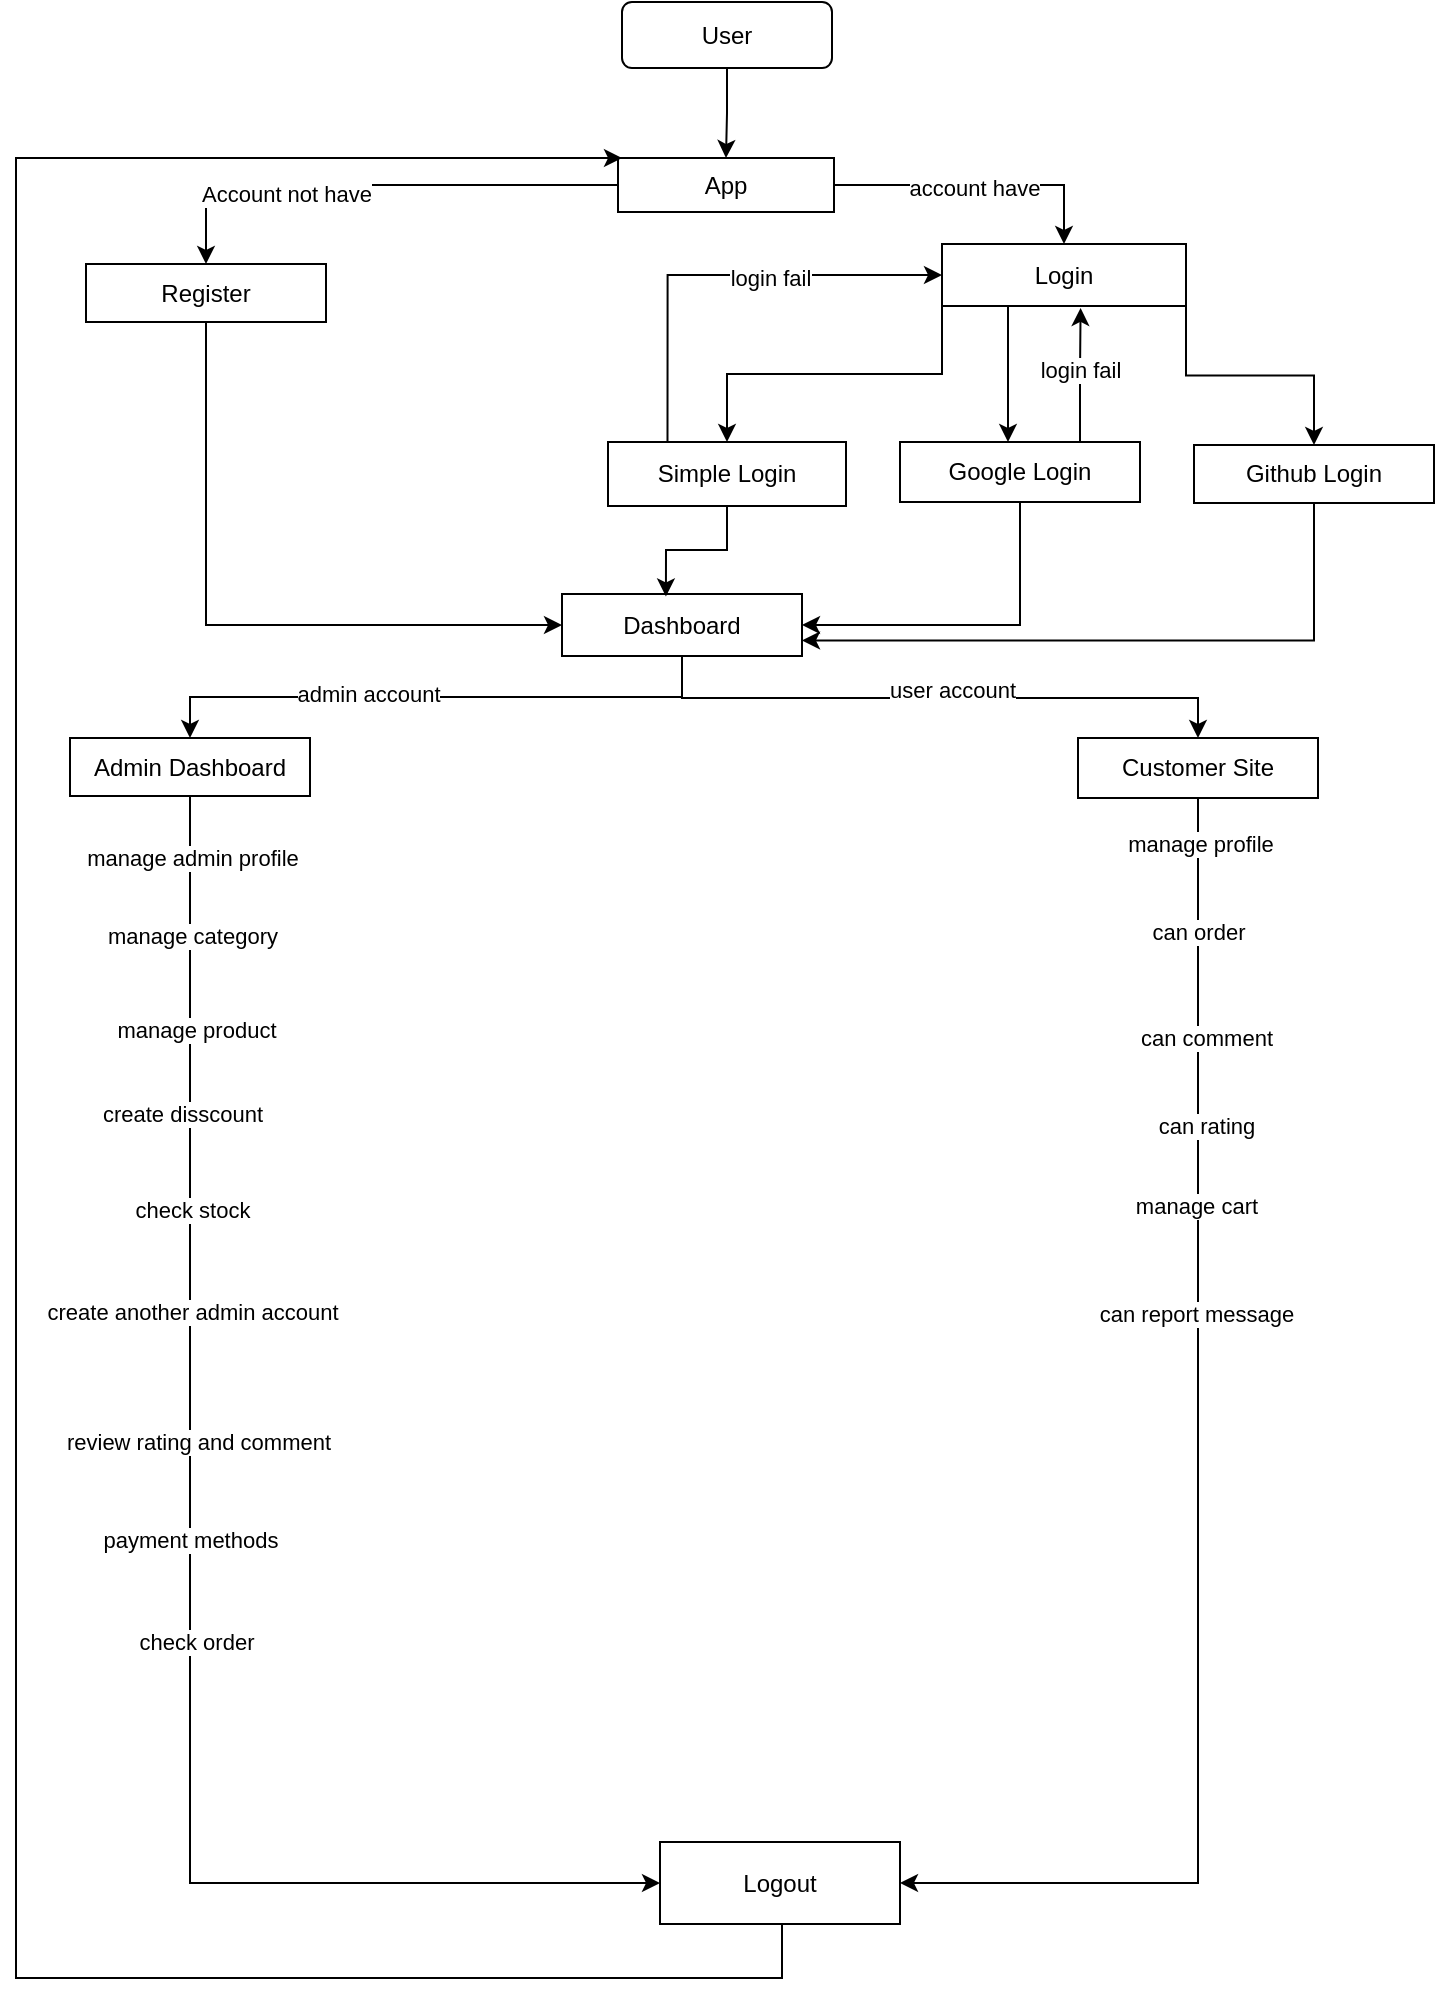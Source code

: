 <mxfile version="28.0.7">
  <diagram name="Page-1" id="hoepOZJycYeU154N-oVo">
    <mxGraphModel dx="1090" dy="591" grid="0" gridSize="10" guides="1" tooltips="1" connect="1" arrows="1" fold="1" page="1" pageScale="1" pageWidth="850" pageHeight="1100" background="light-dark(#ffffff, #121212)" math="0" shadow="0">
      <root>
        <mxCell id="0" />
        <mxCell id="1" parent="0" />
        <mxCell id="h3vn2mzcHfEZP3DlYWLi-3" value="" style="edgeStyle=orthogonalEdgeStyle;rounded=0;orthogonalLoop=1;jettySize=auto;html=1;" edge="1" parent="1" source="h3vn2mzcHfEZP3DlYWLi-1" target="h3vn2mzcHfEZP3DlYWLi-2">
          <mxGeometry relative="1" as="geometry" />
        </mxCell>
        <mxCell id="h3vn2mzcHfEZP3DlYWLi-1" value="User" style="rounded=1;whiteSpace=wrap;html=1;" vertex="1" parent="1">
          <mxGeometry x="367" y="16" width="105" height="33" as="geometry" />
        </mxCell>
        <mxCell id="h3vn2mzcHfEZP3DlYWLi-8" style="edgeStyle=orthogonalEdgeStyle;rounded=0;orthogonalLoop=1;jettySize=auto;html=1;" edge="1" parent="1" source="h3vn2mzcHfEZP3DlYWLi-2" target="h3vn2mzcHfEZP3DlYWLi-7">
          <mxGeometry relative="1" as="geometry" />
        </mxCell>
        <mxCell id="h3vn2mzcHfEZP3DlYWLi-11" value="Account not have" style="edgeLabel;html=1;align=center;verticalAlign=middle;resizable=0;points=[];" vertex="1" connectable="0" parent="h3vn2mzcHfEZP3DlYWLi-8">
          <mxGeometry x="0.354" y="4" relative="1" as="geometry">
            <mxPoint as="offset" />
          </mxGeometry>
        </mxCell>
        <mxCell id="h3vn2mzcHfEZP3DlYWLi-10" style="edgeStyle=orthogonalEdgeStyle;rounded=0;orthogonalLoop=1;jettySize=auto;html=1;entryX=0.5;entryY=0;entryDx=0;entryDy=0;" edge="1" parent="1" source="h3vn2mzcHfEZP3DlYWLi-2" target="h3vn2mzcHfEZP3DlYWLi-6">
          <mxGeometry relative="1" as="geometry" />
        </mxCell>
        <mxCell id="h3vn2mzcHfEZP3DlYWLi-12" value="account have" style="edgeLabel;html=1;align=center;verticalAlign=middle;resizable=0;points=[];" vertex="1" connectable="0" parent="h3vn2mzcHfEZP3DlYWLi-10">
          <mxGeometry x="-0.032" y="-1" relative="1" as="geometry">
            <mxPoint as="offset" />
          </mxGeometry>
        </mxCell>
        <mxCell id="h3vn2mzcHfEZP3DlYWLi-2" value="App" style="rounded=0;whiteSpace=wrap;html=1;" vertex="1" parent="1">
          <mxGeometry x="365" y="94" width="108" height="27" as="geometry" />
        </mxCell>
        <mxCell id="h3vn2mzcHfEZP3DlYWLi-16" value="" style="edgeStyle=orthogonalEdgeStyle;rounded=0;orthogonalLoop=1;jettySize=auto;html=1;" edge="1" parent="1" source="h3vn2mzcHfEZP3DlYWLi-6" target="h3vn2mzcHfEZP3DlYWLi-14">
          <mxGeometry relative="1" as="geometry">
            <Array as="points">
              <mxPoint x="560" y="205" />
              <mxPoint x="560" y="205" />
            </Array>
          </mxGeometry>
        </mxCell>
        <mxCell id="h3vn2mzcHfEZP3DlYWLi-17" style="edgeStyle=orthogonalEdgeStyle;rounded=0;orthogonalLoop=1;jettySize=auto;html=1;exitX=0;exitY=1;exitDx=0;exitDy=0;entryX=0.5;entryY=0;entryDx=0;entryDy=0;" edge="1" parent="1" source="h3vn2mzcHfEZP3DlYWLi-6" target="h3vn2mzcHfEZP3DlYWLi-15">
          <mxGeometry relative="1" as="geometry" />
        </mxCell>
        <mxCell id="h3vn2mzcHfEZP3DlYWLi-18" style="edgeStyle=orthogonalEdgeStyle;rounded=0;orthogonalLoop=1;jettySize=auto;html=1;exitX=1;exitY=1;exitDx=0;exitDy=0;entryX=0.5;entryY=0;entryDx=0;entryDy=0;" edge="1" parent="1" source="h3vn2mzcHfEZP3DlYWLi-6" target="h3vn2mzcHfEZP3DlYWLi-13">
          <mxGeometry relative="1" as="geometry" />
        </mxCell>
        <mxCell id="h3vn2mzcHfEZP3DlYWLi-6" value="Login" style="rounded=0;whiteSpace=wrap;html=1;" vertex="1" parent="1">
          <mxGeometry x="527" y="137" width="122" height="31" as="geometry" />
        </mxCell>
        <mxCell id="h3vn2mzcHfEZP3DlYWLi-24" style="edgeStyle=orthogonalEdgeStyle;rounded=0;orthogonalLoop=1;jettySize=auto;html=1;exitX=0.5;exitY=1;exitDx=0;exitDy=0;entryX=0;entryY=0.5;entryDx=0;entryDy=0;" edge="1" parent="1" source="h3vn2mzcHfEZP3DlYWLi-7" target="h3vn2mzcHfEZP3DlYWLi-23">
          <mxGeometry relative="1" as="geometry" />
        </mxCell>
        <mxCell id="h3vn2mzcHfEZP3DlYWLi-7" value="Register" style="rounded=0;whiteSpace=wrap;html=1;" vertex="1" parent="1">
          <mxGeometry x="99" y="147" width="120" height="29" as="geometry" />
        </mxCell>
        <mxCell id="h3vn2mzcHfEZP3DlYWLi-27" style="edgeStyle=orthogonalEdgeStyle;rounded=0;orthogonalLoop=1;jettySize=auto;html=1;exitX=0.5;exitY=1;exitDx=0;exitDy=0;entryX=1;entryY=0.75;entryDx=0;entryDy=0;" edge="1" parent="1" source="h3vn2mzcHfEZP3DlYWLi-13" target="h3vn2mzcHfEZP3DlYWLi-23">
          <mxGeometry relative="1" as="geometry" />
        </mxCell>
        <mxCell id="h3vn2mzcHfEZP3DlYWLi-13" value="Github Login" style="rounded=0;whiteSpace=wrap;html=1;" vertex="1" parent="1">
          <mxGeometry x="653" y="237.5" width="120" height="29" as="geometry" />
        </mxCell>
        <mxCell id="h3vn2mzcHfEZP3DlYWLi-26" style="edgeStyle=orthogonalEdgeStyle;rounded=0;orthogonalLoop=1;jettySize=auto;html=1;exitX=0.5;exitY=1;exitDx=0;exitDy=0;entryX=1;entryY=0.5;entryDx=0;entryDy=0;" edge="1" parent="1" source="h3vn2mzcHfEZP3DlYWLi-14" target="h3vn2mzcHfEZP3DlYWLi-23">
          <mxGeometry relative="1" as="geometry" />
        </mxCell>
        <mxCell id="h3vn2mzcHfEZP3DlYWLi-14" value="Google Login" style="rounded=0;whiteSpace=wrap;html=1;" vertex="1" parent="1">
          <mxGeometry x="506" y="236" width="120" height="30" as="geometry" />
        </mxCell>
        <mxCell id="h3vn2mzcHfEZP3DlYWLi-19" style="edgeStyle=orthogonalEdgeStyle;rounded=0;orthogonalLoop=1;jettySize=auto;html=1;exitX=0.25;exitY=0;exitDx=0;exitDy=0;entryX=0;entryY=0.5;entryDx=0;entryDy=0;" edge="1" parent="1" source="h3vn2mzcHfEZP3DlYWLi-15" target="h3vn2mzcHfEZP3DlYWLi-6">
          <mxGeometry relative="1" as="geometry" />
        </mxCell>
        <mxCell id="h3vn2mzcHfEZP3DlYWLi-21" value="login fail" style="edgeLabel;html=1;align=center;verticalAlign=middle;resizable=0;points=[];" vertex="1" connectable="0" parent="h3vn2mzcHfEZP3DlYWLi-19">
          <mxGeometry x="0.214" y="-1" relative="1" as="geometry">
            <mxPoint as="offset" />
          </mxGeometry>
        </mxCell>
        <mxCell id="h3vn2mzcHfEZP3DlYWLi-15" value="Simple Login" style="rounded=0;whiteSpace=wrap;html=1;" vertex="1" parent="1">
          <mxGeometry x="360" y="236" width="119" height="32" as="geometry" />
        </mxCell>
        <mxCell id="h3vn2mzcHfEZP3DlYWLi-33" style="edgeStyle=orthogonalEdgeStyle;rounded=0;orthogonalLoop=1;jettySize=auto;html=1;exitX=0.5;exitY=1;exitDx=0;exitDy=0;" edge="1" parent="1" source="h3vn2mzcHfEZP3DlYWLi-23" target="h3vn2mzcHfEZP3DlYWLi-28">
          <mxGeometry relative="1" as="geometry" />
        </mxCell>
        <mxCell id="h3vn2mzcHfEZP3DlYWLi-36" value="admin account" style="edgeLabel;html=1;align=center;verticalAlign=middle;resizable=0;points=[];" vertex="1" connectable="0" parent="h3vn2mzcHfEZP3DlYWLi-33">
          <mxGeometry x="0.238" y="-2" relative="1" as="geometry">
            <mxPoint as="offset" />
          </mxGeometry>
        </mxCell>
        <mxCell id="h3vn2mzcHfEZP3DlYWLi-35" style="edgeStyle=orthogonalEdgeStyle;rounded=0;orthogonalLoop=1;jettySize=auto;html=1;entryX=0.5;entryY=0;entryDx=0;entryDy=0;" edge="1" parent="1" source="h3vn2mzcHfEZP3DlYWLi-23" target="h3vn2mzcHfEZP3DlYWLi-29">
          <mxGeometry relative="1" as="geometry">
            <Array as="points">
              <mxPoint x="397" y="364" />
              <mxPoint x="655" y="364" />
            </Array>
          </mxGeometry>
        </mxCell>
        <mxCell id="h3vn2mzcHfEZP3DlYWLi-37" value="user account" style="edgeLabel;html=1;align=center;verticalAlign=middle;resizable=0;points=[];" vertex="1" connectable="0" parent="h3vn2mzcHfEZP3DlYWLi-35">
          <mxGeometry x="0.045" y="4" relative="1" as="geometry">
            <mxPoint as="offset" />
          </mxGeometry>
        </mxCell>
        <mxCell id="h3vn2mzcHfEZP3DlYWLi-23" value="Dashboard" style="rounded=0;whiteSpace=wrap;html=1;" vertex="1" parent="1">
          <mxGeometry x="337" y="312" width="120" height="31" as="geometry" />
        </mxCell>
        <mxCell id="h3vn2mzcHfEZP3DlYWLi-25" style="edgeStyle=orthogonalEdgeStyle;rounded=0;orthogonalLoop=1;jettySize=auto;html=1;exitX=0.5;exitY=1;exitDx=0;exitDy=0;entryX=0.433;entryY=0.039;entryDx=0;entryDy=0;entryPerimeter=0;" edge="1" parent="1" source="h3vn2mzcHfEZP3DlYWLi-15" target="h3vn2mzcHfEZP3DlYWLi-23">
          <mxGeometry relative="1" as="geometry" />
        </mxCell>
        <mxCell id="h3vn2mzcHfEZP3DlYWLi-40" style="edgeStyle=orthogonalEdgeStyle;rounded=0;orthogonalLoop=1;jettySize=auto;html=1;exitX=0.5;exitY=1;exitDx=0;exitDy=0;entryX=0;entryY=0.5;entryDx=0;entryDy=0;" edge="1" parent="1" source="h3vn2mzcHfEZP3DlYWLi-28" target="h3vn2mzcHfEZP3DlYWLi-38">
          <mxGeometry relative="1" as="geometry" />
        </mxCell>
        <mxCell id="h3vn2mzcHfEZP3DlYWLi-50" value="manage admin profile" style="edgeLabel;html=1;align=center;verticalAlign=middle;resizable=0;points=[];" vertex="1" connectable="0" parent="h3vn2mzcHfEZP3DlYWLi-40">
          <mxGeometry x="-0.92" y="2" relative="1" as="geometry">
            <mxPoint x="-1" as="offset" />
          </mxGeometry>
        </mxCell>
        <mxCell id="h3vn2mzcHfEZP3DlYWLi-51" value="manage category" style="edgeLabel;html=1;align=center;verticalAlign=middle;resizable=0;points=[];" vertex="1" connectable="0" parent="h3vn2mzcHfEZP3DlYWLi-40">
          <mxGeometry x="-0.821" y="1" relative="1" as="geometry">
            <mxPoint as="offset" />
          </mxGeometry>
        </mxCell>
        <mxCell id="h3vn2mzcHfEZP3DlYWLi-52" value="manage product" style="edgeLabel;html=1;align=center;verticalAlign=middle;resizable=0;points=[];" vertex="1" connectable="0" parent="h3vn2mzcHfEZP3DlYWLi-40">
          <mxGeometry x="-0.699" y="3" relative="1" as="geometry">
            <mxPoint as="offset" />
          </mxGeometry>
        </mxCell>
        <mxCell id="h3vn2mzcHfEZP3DlYWLi-53" value="create disscount" style="edgeLabel;html=1;align=center;verticalAlign=middle;resizable=0;points=[];" vertex="1" connectable="0" parent="h3vn2mzcHfEZP3DlYWLi-40">
          <mxGeometry x="-0.593" y="-3" relative="1" as="geometry">
            <mxPoint x="-1" as="offset" />
          </mxGeometry>
        </mxCell>
        <mxCell id="h3vn2mzcHfEZP3DlYWLi-54" value="check stock" style="edgeLabel;html=1;align=center;verticalAlign=middle;resizable=0;points=[];" vertex="1" connectable="0" parent="h3vn2mzcHfEZP3DlYWLi-40">
          <mxGeometry x="-0.468" y="2" relative="1" as="geometry">
            <mxPoint x="-1" as="offset" />
          </mxGeometry>
        </mxCell>
        <mxCell id="h3vn2mzcHfEZP3DlYWLi-55" value="create another admin account" style="edgeLabel;html=1;align=center;verticalAlign=middle;resizable=0;points=[];" vertex="1" connectable="0" parent="h3vn2mzcHfEZP3DlYWLi-40">
          <mxGeometry x="-0.339" y="2" relative="1" as="geometry">
            <mxPoint x="-1" as="offset" />
          </mxGeometry>
        </mxCell>
        <mxCell id="h3vn2mzcHfEZP3DlYWLi-56" value="review rating and comment" style="edgeLabel;html=1;align=center;verticalAlign=middle;resizable=0;points=[];" vertex="1" connectable="0" parent="h3vn2mzcHfEZP3DlYWLi-40">
          <mxGeometry x="-0.172" y="4" relative="1" as="geometry">
            <mxPoint as="offset" />
          </mxGeometry>
        </mxCell>
        <mxCell id="h3vn2mzcHfEZP3DlYWLi-57" value="payment methods" style="edgeLabel;html=1;align=center;verticalAlign=middle;resizable=0;points=[];" vertex="1" connectable="0" parent="h3vn2mzcHfEZP3DlYWLi-40">
          <mxGeometry x="-0.044" relative="1" as="geometry">
            <mxPoint as="offset" />
          </mxGeometry>
        </mxCell>
        <mxCell id="h3vn2mzcHfEZP3DlYWLi-58" value="check order" style="edgeLabel;html=1;align=center;verticalAlign=middle;resizable=0;points=[];" vertex="1" connectable="0" parent="h3vn2mzcHfEZP3DlYWLi-40">
          <mxGeometry x="0.085" y="3" relative="1" as="geometry">
            <mxPoint as="offset" />
          </mxGeometry>
        </mxCell>
        <mxCell id="h3vn2mzcHfEZP3DlYWLi-28" value="Admin Dashboard" style="rounded=0;whiteSpace=wrap;html=1;" vertex="1" parent="1">
          <mxGeometry x="91" y="384" width="120" height="29" as="geometry" />
        </mxCell>
        <mxCell id="h3vn2mzcHfEZP3DlYWLi-41" style="edgeStyle=orthogonalEdgeStyle;rounded=0;orthogonalLoop=1;jettySize=auto;html=1;entryX=1;entryY=0.5;entryDx=0;entryDy=0;" edge="1" parent="1" source="h3vn2mzcHfEZP3DlYWLi-29" target="h3vn2mzcHfEZP3DlYWLi-38">
          <mxGeometry relative="1" as="geometry">
            <Array as="points">
              <mxPoint x="655" y="957" />
            </Array>
          </mxGeometry>
        </mxCell>
        <mxCell id="h3vn2mzcHfEZP3DlYWLi-59" value="manage profile" style="edgeLabel;html=1;align=center;verticalAlign=middle;resizable=0;points=[];" vertex="1" connectable="0" parent="h3vn2mzcHfEZP3DlYWLi-41">
          <mxGeometry x="-0.935" y="1" relative="1" as="geometry">
            <mxPoint as="offset" />
          </mxGeometry>
        </mxCell>
        <mxCell id="h3vn2mzcHfEZP3DlYWLi-60" value="can order" style="edgeLabel;html=1;align=center;verticalAlign=middle;resizable=0;points=[];" vertex="1" connectable="0" parent="h3vn2mzcHfEZP3DlYWLi-41">
          <mxGeometry x="-0.808" relative="1" as="geometry">
            <mxPoint as="offset" />
          </mxGeometry>
        </mxCell>
        <mxCell id="h3vn2mzcHfEZP3DlYWLi-61" value="can comment" style="edgeLabel;html=1;align=center;verticalAlign=middle;resizable=0;points=[];" vertex="1" connectable="0" parent="h3vn2mzcHfEZP3DlYWLi-41">
          <mxGeometry x="-0.653" y="4" relative="1" as="geometry">
            <mxPoint as="offset" />
          </mxGeometry>
        </mxCell>
        <mxCell id="h3vn2mzcHfEZP3DlYWLi-62" value="can rating" style="edgeLabel;html=1;align=center;verticalAlign=middle;resizable=0;points=[];" vertex="1" connectable="0" parent="h3vn2mzcHfEZP3DlYWLi-41">
          <mxGeometry x="-0.526" y="4" relative="1" as="geometry">
            <mxPoint as="offset" />
          </mxGeometry>
        </mxCell>
        <mxCell id="h3vn2mzcHfEZP3DlYWLi-63" value="manage cart" style="edgeLabel;html=1;align=center;verticalAlign=middle;resizable=0;points=[];" vertex="1" connectable="0" parent="h3vn2mzcHfEZP3DlYWLi-41">
          <mxGeometry x="-0.411" y="-1" relative="1" as="geometry">
            <mxPoint as="offset" />
          </mxGeometry>
        </mxCell>
        <mxCell id="h3vn2mzcHfEZP3DlYWLi-64" value="can report message" style="edgeLabel;html=1;align=center;verticalAlign=middle;resizable=0;points=[];" vertex="1" connectable="0" parent="h3vn2mzcHfEZP3DlYWLi-41">
          <mxGeometry x="-0.255" y="-1" relative="1" as="geometry">
            <mxPoint as="offset" />
          </mxGeometry>
        </mxCell>
        <mxCell id="h3vn2mzcHfEZP3DlYWLi-29" value="Customer Site" style="rounded=0;whiteSpace=wrap;html=1;" vertex="1" parent="1">
          <mxGeometry x="595" y="384" width="120" height="30" as="geometry" />
        </mxCell>
        <mxCell id="h3vn2mzcHfEZP3DlYWLi-46" style="edgeStyle=orthogonalEdgeStyle;rounded=0;orthogonalLoop=1;jettySize=auto;html=1;entryX=0;entryY=0.25;entryDx=0;entryDy=0;" edge="1" parent="1">
          <mxGeometry relative="1" as="geometry">
            <mxPoint x="388" y="949.806" as="sourcePoint" />
            <mxPoint x="367.0" y="94" as="targetPoint" />
            <Array as="points">
              <mxPoint x="447" y="950" />
              <mxPoint x="447" y="1004" />
              <mxPoint x="64" y="1004" />
              <mxPoint x="64" y="94" />
            </Array>
          </mxGeometry>
        </mxCell>
        <mxCell id="h3vn2mzcHfEZP3DlYWLi-38" value="Logout" style="rounded=0;whiteSpace=wrap;html=1;" vertex="1" parent="1">
          <mxGeometry x="386" y="936" width="120" height="41" as="geometry" />
        </mxCell>
        <mxCell id="h3vn2mzcHfEZP3DlYWLi-65" style="edgeStyle=orthogonalEdgeStyle;rounded=0;orthogonalLoop=1;jettySize=auto;html=1;exitX=0.75;exitY=0;exitDx=0;exitDy=0;entryX=0.568;entryY=1.032;entryDx=0;entryDy=0;entryPerimeter=0;" edge="1" parent="1" source="h3vn2mzcHfEZP3DlYWLi-14" target="h3vn2mzcHfEZP3DlYWLi-6">
          <mxGeometry relative="1" as="geometry" />
        </mxCell>
        <mxCell id="h3vn2mzcHfEZP3DlYWLi-66" value="login fail" style="edgeLabel;html=1;align=center;verticalAlign=middle;resizable=0;points=[];" vertex="1" connectable="0" parent="h3vn2mzcHfEZP3DlYWLi-65">
          <mxGeometry x="0.085" y="1" relative="1" as="geometry">
            <mxPoint as="offset" />
          </mxGeometry>
        </mxCell>
      </root>
    </mxGraphModel>
  </diagram>
</mxfile>
